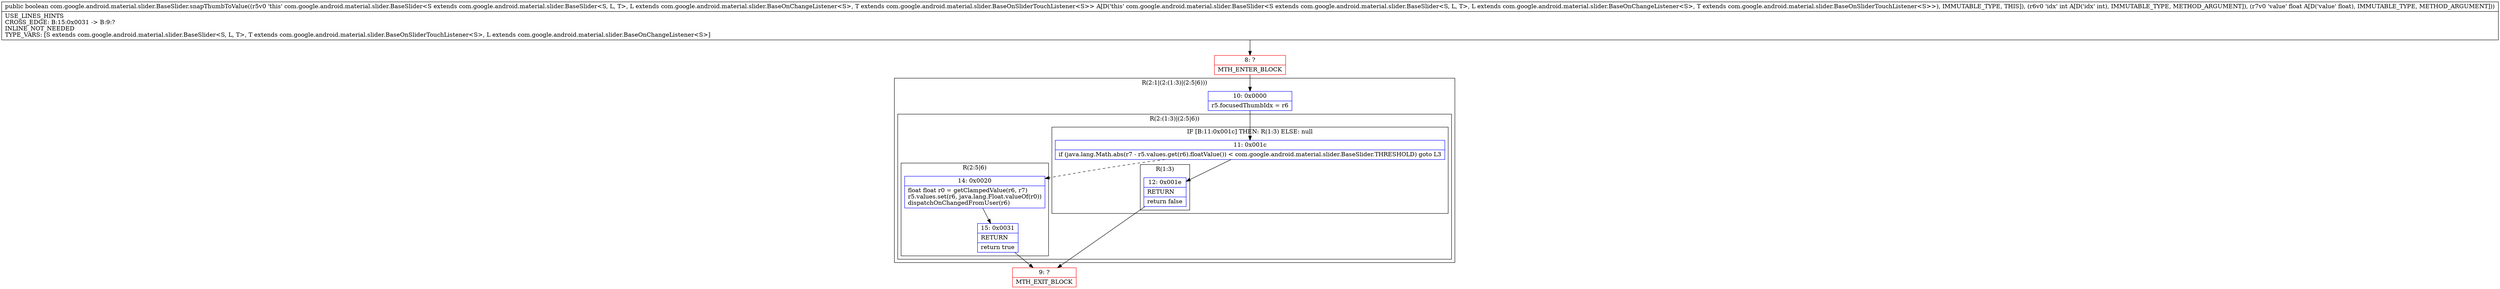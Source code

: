 digraph "CFG forcom.google.android.material.slider.BaseSlider.snapThumbToValue(IF)Z" {
subgraph cluster_Region_1206795658 {
label = "R(2:1|(2:(1:3)|(2:5|6)))";
node [shape=record,color=blue];
Node_10 [shape=record,label="{10\:\ 0x0000|r5.focusedThumbIdx = r6\l}"];
subgraph cluster_Region_774579694 {
label = "R(2:(1:3)|(2:5|6))";
node [shape=record,color=blue];
subgraph cluster_IfRegion_392596098 {
label = "IF [B:11:0x001c] THEN: R(1:3) ELSE: null";
node [shape=record,color=blue];
Node_11 [shape=record,label="{11\:\ 0x001c|if (java.lang.Math.abs(r7 \- r5.values.get(r6).floatValue()) \< com.google.android.material.slider.BaseSlider.THRESHOLD) goto L3\l}"];
subgraph cluster_Region_1609151773 {
label = "R(1:3)";
node [shape=record,color=blue];
Node_12 [shape=record,label="{12\:\ 0x001e|RETURN\l|return false\l}"];
}
}
subgraph cluster_Region_88650364 {
label = "R(2:5|6)";
node [shape=record,color=blue];
Node_14 [shape=record,label="{14\:\ 0x0020|float float r0 = getClampedValue(r6, r7)\lr5.values.set(r6, java.lang.Float.valueOf(r0))\ldispatchOnChangedFromUser(r6)\l}"];
Node_15 [shape=record,label="{15\:\ 0x0031|RETURN\l|return true\l}"];
}
}
}
Node_8 [shape=record,color=red,label="{8\:\ ?|MTH_ENTER_BLOCK\l}"];
Node_9 [shape=record,color=red,label="{9\:\ ?|MTH_EXIT_BLOCK\l}"];
MethodNode[shape=record,label="{public boolean com.google.android.material.slider.BaseSlider.snapThumbToValue((r5v0 'this' com.google.android.material.slider.BaseSlider\<S extends com.google.android.material.slider.BaseSlider\<S, L, T\>, L extends com.google.android.material.slider.BaseOnChangeListener\<S\>, T extends com.google.android.material.slider.BaseOnSliderTouchListener\<S\>\> A[D('this' com.google.android.material.slider.BaseSlider\<S extends com.google.android.material.slider.BaseSlider\<S, L, T\>, L extends com.google.android.material.slider.BaseOnChangeListener\<S\>, T extends com.google.android.material.slider.BaseOnSliderTouchListener\<S\>\>), IMMUTABLE_TYPE, THIS]), (r6v0 'idx' int A[D('idx' int), IMMUTABLE_TYPE, METHOD_ARGUMENT]), (r7v0 'value' float A[D('value' float), IMMUTABLE_TYPE, METHOD_ARGUMENT]))  | USE_LINES_HINTS\lCROSS_EDGE: B:15:0x0031 \-\> B:9:?\lINLINE_NOT_NEEDED\lTYPE_VARS: [S extends com.google.android.material.slider.BaseSlider\<S, L, T\>, T extends com.google.android.material.slider.BaseOnSliderTouchListener\<S\>, L extends com.google.android.material.slider.BaseOnChangeListener\<S\>]\l}"];
MethodNode -> Node_8;Node_10 -> Node_11;
Node_11 -> Node_12;
Node_11 -> Node_14[style=dashed];
Node_12 -> Node_9;
Node_14 -> Node_15;
Node_15 -> Node_9;
Node_8 -> Node_10;
}

